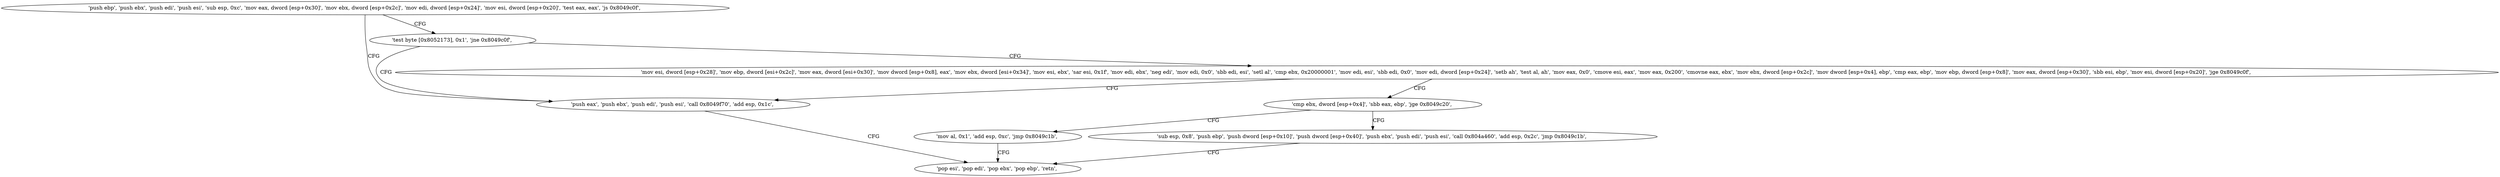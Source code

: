 digraph "func" {
"134519648" [label = "'push ebp', 'push ebx', 'push edi', 'push esi', 'sub esp, 0xc', 'mov eax, dword [esp+0x30]', 'mov ebx, dword [esp+0x2c]', 'mov edi, dword [esp+0x24]', 'mov esi, dword [esp+0x20]', 'test eax, eax', 'js 0x8049c0f', " ]
"134519823" [label = "'push eax', 'push ebx', 'push edi', 'push esi', 'call 0x8049f70', 'add esp, 0x1c', " ]
"134519679" [label = "'test byte [0x8052173], 0x1', 'jne 0x8049c0f', " ]
"134519835" [label = "'pop esi', 'pop edi', 'pop ebx', 'pop ebp', 'retn', " ]
"134519692" [label = "'mov esi, dword [esp+0x28]', 'mov ebp, dword [esi+0x2c]', 'mov eax, dword [esi+0x30]', 'mov dword [esp+0x8], eax', 'mov ebx, dword [esi+0x34]', 'mov esi, ebx', 'sar esi, 0x1f', 'mov edi, ebx', 'neg edi', 'mov edi, 0x0', 'sbb edi, esi', 'setl al', 'cmp ebx, 0x20000001', 'mov edi, esi', 'sbb edi, 0x0', 'mov edi, dword [esp+0x24]', 'setb ah', 'test al, ah', 'mov eax, 0x0', 'cmove esi, eax', 'mov eax, 0x200', 'cmovne eax, ebx', 'mov ebx, dword [esp+0x2c]', 'mov dword [esp+0x4], ebp', 'cmp eax, ebp', 'mov ebp, dword [esp+0x8]', 'mov eax, dword [esp+0x30]', 'sbb esi, ebp', 'mov esi, dword [esp+0x20]', 'jge 0x8049c0f', " ]
"134519790" [label = "'cmp ebx, dword [esp+0x4]', 'sbb eax, ebp', 'jge 0x8049c20', " ]
"134519840" [label = "'mov al, 0x1', 'add esp, 0xc', 'jmp 0x8049c1b', " ]
"134519798" [label = "'sub esp, 0x8', 'push ebp', 'push dword [esp+0x10]', 'push dword [esp+0x40]', 'push ebx', 'push edi', 'push esi', 'call 0x804a460', 'add esp, 0x2c', 'jmp 0x8049c1b', " ]
"134519648" -> "134519823" [ label = "CFG" ]
"134519648" -> "134519679" [ label = "CFG" ]
"134519823" -> "134519835" [ label = "CFG" ]
"134519679" -> "134519823" [ label = "CFG" ]
"134519679" -> "134519692" [ label = "CFG" ]
"134519692" -> "134519823" [ label = "CFG" ]
"134519692" -> "134519790" [ label = "CFG" ]
"134519790" -> "134519840" [ label = "CFG" ]
"134519790" -> "134519798" [ label = "CFG" ]
"134519840" -> "134519835" [ label = "CFG" ]
"134519798" -> "134519835" [ label = "CFG" ]
}
